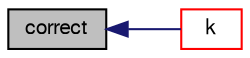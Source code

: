 digraph "correct"
{
  bgcolor="transparent";
  edge [fontname="FreeSans",fontsize="10",labelfontname="FreeSans",labelfontsize="10"];
  node [fontname="FreeSans",fontsize="10",shape=record];
  rankdir="LR";
  Node86 [label="correct",height=0.2,width=0.4,color="black", fillcolor="grey75", style="filled", fontcolor="black"];
  Node86 -> Node87 [dir="back",color="midnightblue",fontsize="10",style="solid",fontname="FreeSans"];
  Node87 [label="k",height=0.2,width=0.4,color="red",URL="$a31218.html#a2cc3daa68147a9052c2b37e9ac37eca4",tooltip="Return SGS kinetic energy. "];
}
